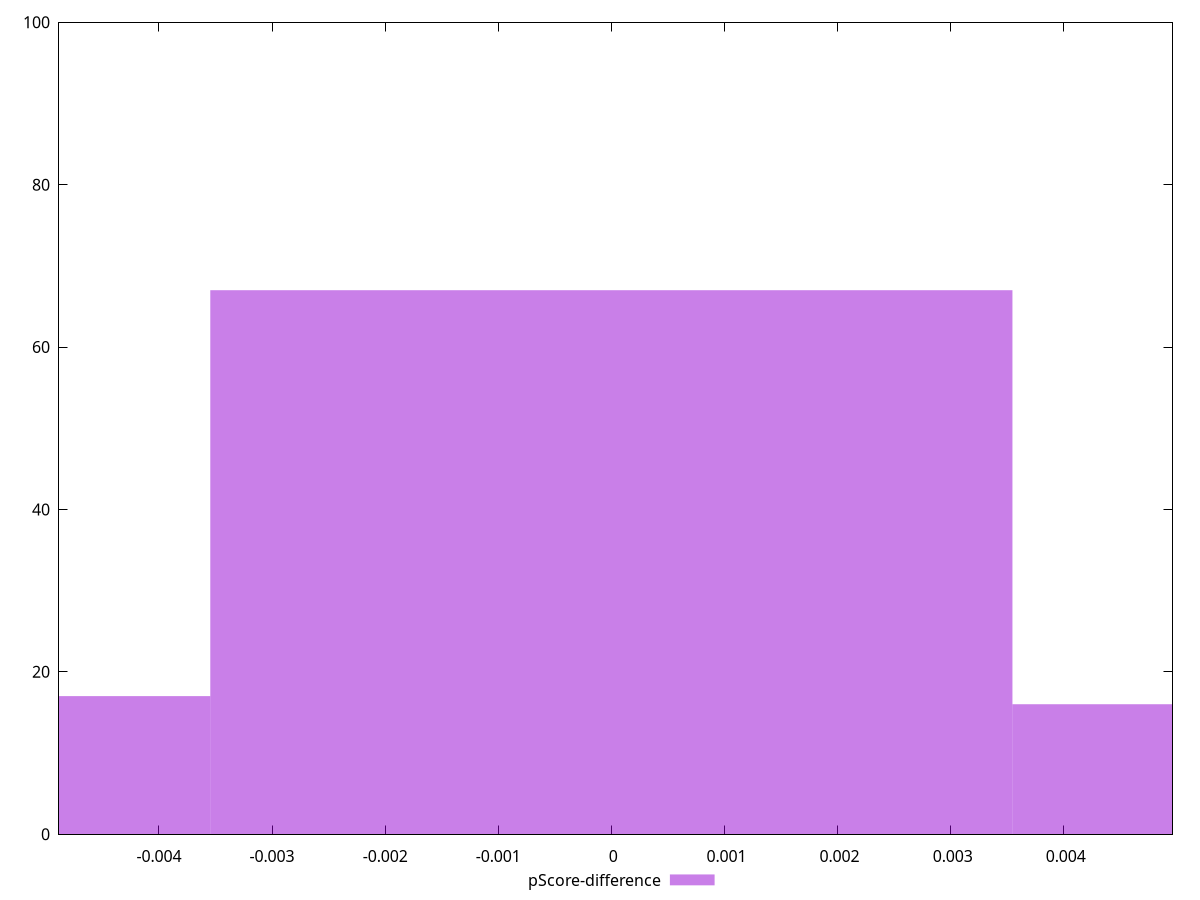reset

$pScoreDifference <<EOF
-0.007092425205636303 17
0 67
0.007092425205636303 16
EOF

set key outside below
set boxwidth 0.007092425205636303
set xrange [-0.004883752116671913:0.004961348995150355]
set yrange [0:100]
set trange [0:100]
set style fill transparent solid 0.5 noborder
set terminal svg size 640, 490 enhanced background rgb 'white'
set output "report_00026_2021-02-22T21:38:55.199Z/max-potential-fid/samples/pages/pScore-difference/histogram.svg"

plot $pScoreDifference title "pScore-difference" with boxes

reset
